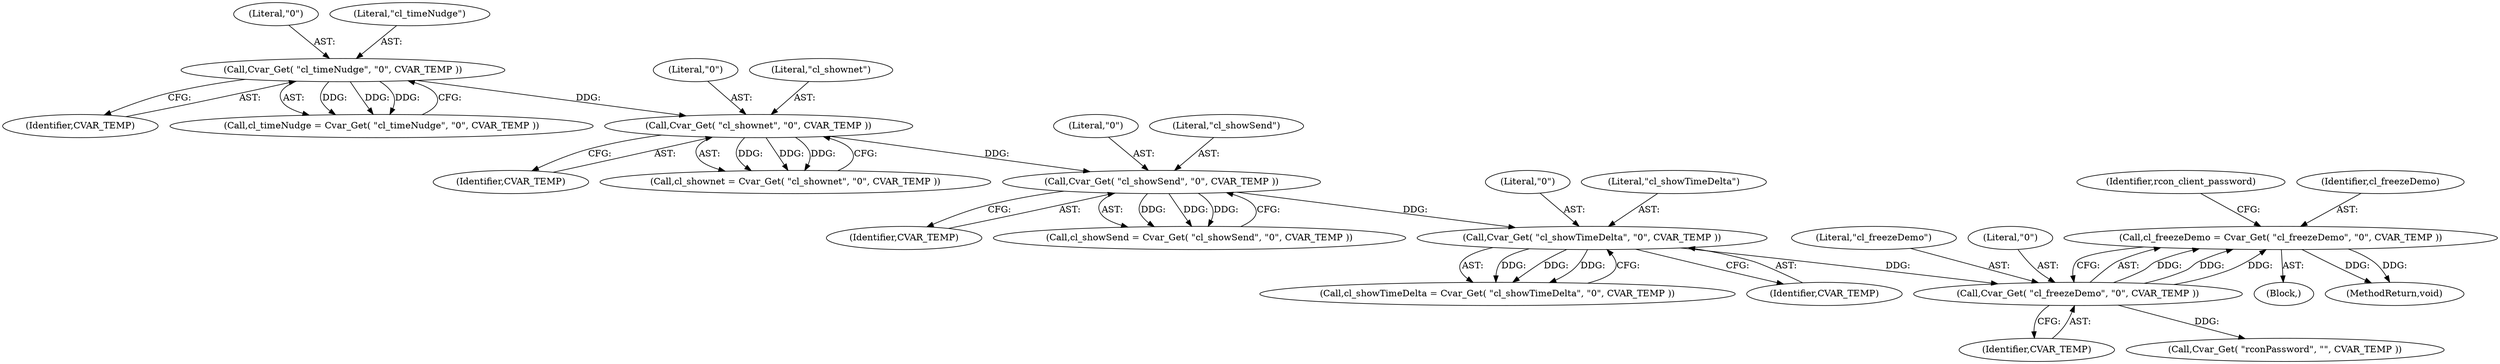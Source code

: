 digraph "0_OpenJK_b6ff2bcb1e4e6976d61e316175c6d7c99860fe20_3@API" {
"1000170" [label="(Call,cl_freezeDemo = Cvar_Get( \"cl_freezeDemo\", \"0\", CVAR_TEMP ))"];
"1000172" [label="(Call,Cvar_Get( \"cl_freezeDemo\", \"0\", CVAR_TEMP ))"];
"1000166" [label="(Call,Cvar_Get( \"cl_showTimeDelta\", \"0\", CVAR_TEMP ))"];
"1000160" [label="(Call,Cvar_Get( \"cl_showSend\", \"0\", CVAR_TEMP ))"];
"1000154" [label="(Call,Cvar_Get( \"cl_shownet\", \"0\", CVAR_TEMP ))"];
"1000148" [label="(Call,Cvar_Get( \"cl_timeNudge\", \"0\", CVAR_TEMP ))"];
"1000175" [label="(Identifier,CVAR_TEMP)"];
"1000157" [label="(Identifier,CVAR_TEMP)"];
"1000154" [label="(Call,Cvar_Get( \"cl_shownet\", \"0\", CVAR_TEMP ))"];
"1000162" [label="(Literal,\"0\")"];
"1000105" [label="(Block,)"];
"1000168" [label="(Literal,\"0\")"];
"1000156" [label="(Literal,\"0\")"];
"1000163" [label="(Identifier,CVAR_TEMP)"];
"1000173" [label="(Literal,\"cl_freezeDemo\")"];
"1000155" [label="(Literal,\"cl_shownet\")"];
"1000170" [label="(Call,cl_freezeDemo = Cvar_Get( \"cl_freezeDemo\", \"0\", CVAR_TEMP ))"];
"1000161" [label="(Literal,\"cl_showSend\")"];
"1000177" [label="(Identifier,rcon_client_password)"];
"1000150" [label="(Literal,\"0\")"];
"1000151" [label="(Identifier,CVAR_TEMP)"];
"1000164" [label="(Call,cl_showTimeDelta = Cvar_Get( \"cl_showTimeDelta\", \"0\", CVAR_TEMP ))"];
"1000160" [label="(Call,Cvar_Get( \"cl_showSend\", \"0\", CVAR_TEMP ))"];
"1000174" [label="(Literal,\"0\")"];
"1000169" [label="(Identifier,CVAR_TEMP)"];
"1000149" [label="(Literal,\"cl_timeNudge\")"];
"1000152" [label="(Call,cl_shownet = Cvar_Get( \"cl_shownet\", \"0\", CVAR_TEMP ))"];
"1000178" [label="(Call,Cvar_Get( \"rconPassword\", \"\", CVAR_TEMP ))"];
"1000158" [label="(Call,cl_showSend = Cvar_Get( \"cl_showSend\", \"0\", CVAR_TEMP ))"];
"1000167" [label="(Literal,\"cl_showTimeDelta\")"];
"1000148" [label="(Call,Cvar_Get( \"cl_timeNudge\", \"0\", CVAR_TEMP ))"];
"1000171" [label="(Identifier,cl_freezeDemo)"];
"1000146" [label="(Call,cl_timeNudge = Cvar_Get( \"cl_timeNudge\", \"0\", CVAR_TEMP ))"];
"1000166" [label="(Call,Cvar_Get( \"cl_showTimeDelta\", \"0\", CVAR_TEMP ))"];
"1000825" [label="(MethodReturn,void)"];
"1000172" [label="(Call,Cvar_Get( \"cl_freezeDemo\", \"0\", CVAR_TEMP ))"];
"1000170" -> "1000105"  [label="AST: "];
"1000170" -> "1000172"  [label="CFG: "];
"1000171" -> "1000170"  [label="AST: "];
"1000172" -> "1000170"  [label="AST: "];
"1000177" -> "1000170"  [label="CFG: "];
"1000170" -> "1000825"  [label="DDG: "];
"1000170" -> "1000825"  [label="DDG: "];
"1000172" -> "1000170"  [label="DDG: "];
"1000172" -> "1000170"  [label="DDG: "];
"1000172" -> "1000170"  [label="DDG: "];
"1000172" -> "1000175"  [label="CFG: "];
"1000173" -> "1000172"  [label="AST: "];
"1000174" -> "1000172"  [label="AST: "];
"1000175" -> "1000172"  [label="AST: "];
"1000166" -> "1000172"  [label="DDG: "];
"1000172" -> "1000178"  [label="DDG: "];
"1000166" -> "1000164"  [label="AST: "];
"1000166" -> "1000169"  [label="CFG: "];
"1000167" -> "1000166"  [label="AST: "];
"1000168" -> "1000166"  [label="AST: "];
"1000169" -> "1000166"  [label="AST: "];
"1000164" -> "1000166"  [label="CFG: "];
"1000166" -> "1000164"  [label="DDG: "];
"1000166" -> "1000164"  [label="DDG: "];
"1000166" -> "1000164"  [label="DDG: "];
"1000160" -> "1000166"  [label="DDG: "];
"1000160" -> "1000158"  [label="AST: "];
"1000160" -> "1000163"  [label="CFG: "];
"1000161" -> "1000160"  [label="AST: "];
"1000162" -> "1000160"  [label="AST: "];
"1000163" -> "1000160"  [label="AST: "];
"1000158" -> "1000160"  [label="CFG: "];
"1000160" -> "1000158"  [label="DDG: "];
"1000160" -> "1000158"  [label="DDG: "];
"1000160" -> "1000158"  [label="DDG: "];
"1000154" -> "1000160"  [label="DDG: "];
"1000154" -> "1000152"  [label="AST: "];
"1000154" -> "1000157"  [label="CFG: "];
"1000155" -> "1000154"  [label="AST: "];
"1000156" -> "1000154"  [label="AST: "];
"1000157" -> "1000154"  [label="AST: "];
"1000152" -> "1000154"  [label="CFG: "];
"1000154" -> "1000152"  [label="DDG: "];
"1000154" -> "1000152"  [label="DDG: "];
"1000154" -> "1000152"  [label="DDG: "];
"1000148" -> "1000154"  [label="DDG: "];
"1000148" -> "1000146"  [label="AST: "];
"1000148" -> "1000151"  [label="CFG: "];
"1000149" -> "1000148"  [label="AST: "];
"1000150" -> "1000148"  [label="AST: "];
"1000151" -> "1000148"  [label="AST: "];
"1000146" -> "1000148"  [label="CFG: "];
"1000148" -> "1000146"  [label="DDG: "];
"1000148" -> "1000146"  [label="DDG: "];
"1000148" -> "1000146"  [label="DDG: "];
}
